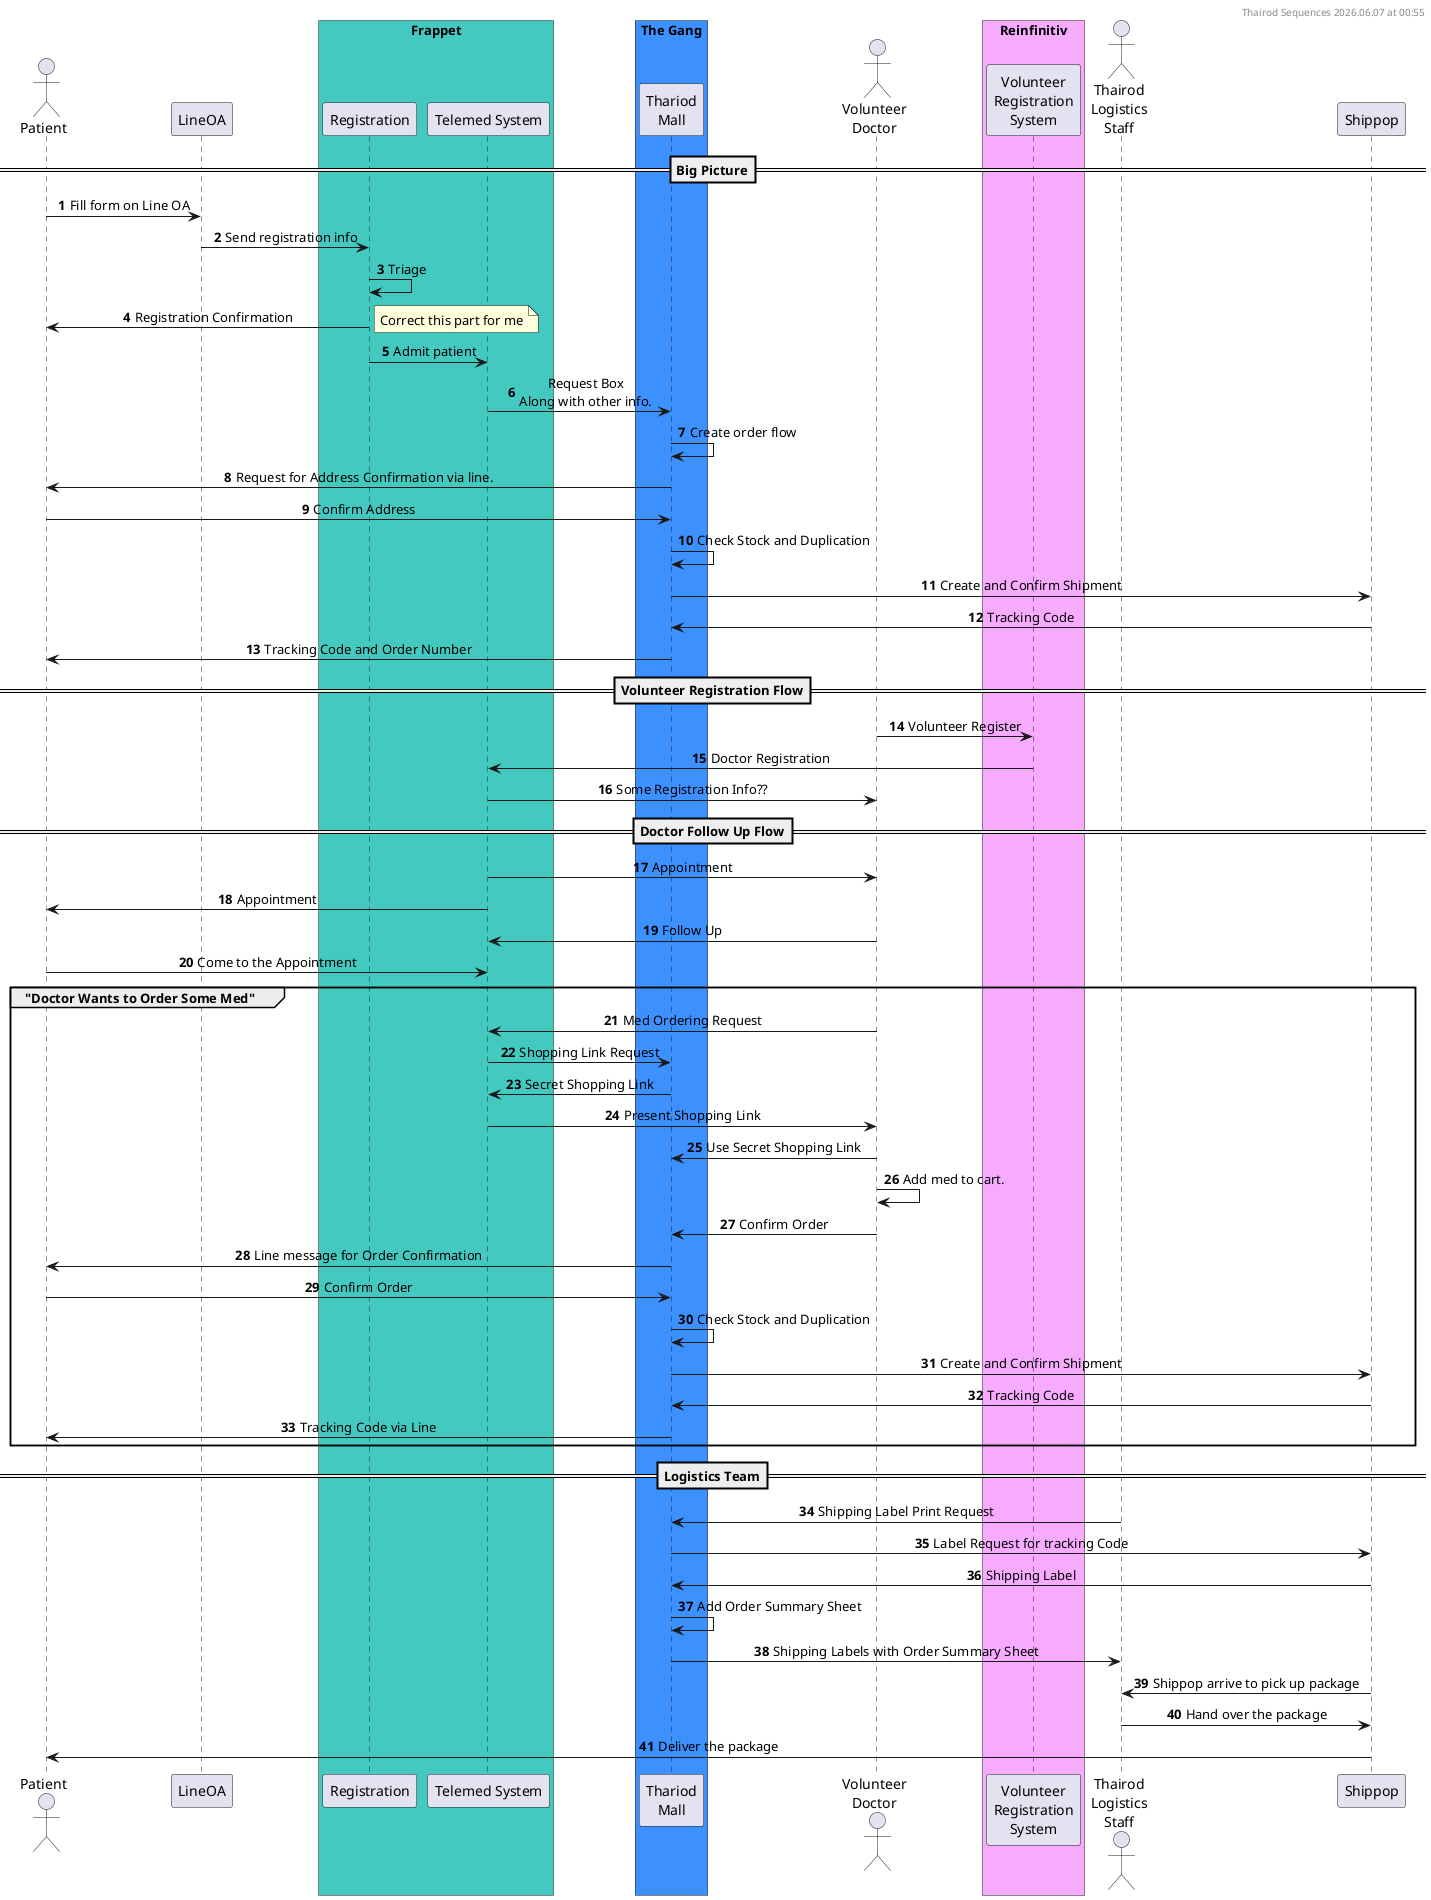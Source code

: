 @startuml
header
Thairod Sequences %date("yyyy.MM.dd' at 'HH:mm")
end header
autonumber
skinparam sequence {
  GroupBodyBackgroundColor Transparent
}
skinparam sequenceMessageAlign center
actor Patient as patient
participant LineOA as line
box "Frappet" #44c9c1
participant Registration as regis
participant "Telemed System" as telemed
end box

box "The Gang" #3d91ff
participant "Thariod\nMall" as mall
end box
actor "Volunteer\nDoctor" as doctor
box "Reinfinitiv" #f7abff
participant "Volunteer\nRegistration\nSystem" as vregis
end box
actor "Thairod\nLogistics\nStaff" as logistic
participant Shippop as shippop

==Big Picture==
patient -> line: Fill form on Line OA
line -> regis: Send registration info
regis-> regis: Triage
regis -> patient: Registration Confirmation
note right
Correct this part for me
end note
regis -> telemed: Admit patient
telemed -> mall: Request Box\nAlong with other info.
mall -> mall: Create order flow
mall -> patient: Request for Address Confirmation via line.
patient -> mall: Confirm Address
mall -> mall: Check Stock and Duplication
mall -> shippop: Create and Confirm Shipment
shippop -> mall: Tracking Code
mall -> patient: Tracking Code and Order Number

==Volunteer Registration Flow==
doctor -> vregis: Volunteer Register
vregis -> telemed: Doctor Registration
telemed -> doctor: Some Registration Info??
==Doctor Follow Up Flow==
telemed -> doctor: Appointment
telemed -> patient: Appointment
doctor -> telemed: Follow Up
patient -> telemed: Come to the Appointment
group "Doctor Wants to Order Some Med"
    doctor ->  telemed: Med Ordering Request
    telemed -> mall: Shopping Link Request
    mall -> telemed: Secret Shopping Link
    telemed -> doctor: Present Shopping Link
    doctor -> mall: Use Secret Shopping Link
    doctor -> doctor: Add med to cart.
    doctor -> mall: Confirm Order
    mall -> patient: Line message for Order Confirmation
    patient -> mall: Confirm Order
    mall -> mall: Check Stock and Duplication
    mall -> shippop: Create and Confirm Shipment
    shippop -> mall: Tracking Code
    mall -> patient: Tracking Code via Line
end
==Logistics Team==
logistic -> mall: Shipping Label Print Request
mall -> shippop: Label Request for tracking Code
shippop -> mall: Shipping Label
mall -> mall: Add Order Summary Sheet
mall -> logistic: Shipping Labels with Order Summary Sheet
shippop -> logistic: Shippop arrive to pick up package
logistic -> shippop: Hand over the package
shippop -> patient: Deliver the package
@enduml

